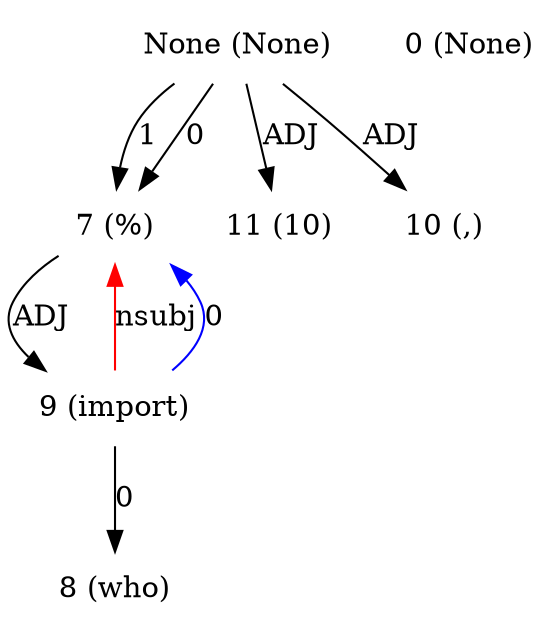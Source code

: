 digraph G{
edge [dir=forward]
node [shape=plaintext]

None [label="None (None)"]
None -> 7 [label="1"]
None [label="None (None)"]
None -> 7 [label="0"]
None [label="None (None)"]
None -> 11 [label="ADJ"]
None [label="None (None)"]
None -> 10 [label="ADJ"]
0 [label="0 (None)"]
7 [label="7 (%)"]
7 -> 9 [label="ADJ"]
9 -> 7 [label="nsubj", color="red"]
8 [label="8 (who)"]
9 [label="9 (import)"]
9 -> 8 [label="0"]
9 -> 7 [label="0", color="blue"]
10 [label="10 (,)"]
11 [label="11 (10)"]
}
